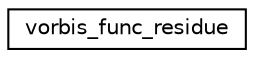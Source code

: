 digraph "Graphical Class Hierarchy"
{
  edge [fontname="Helvetica",fontsize="10",labelfontname="Helvetica",labelfontsize="10"];
  node [fontname="Helvetica",fontsize="10",shape=record];
  rankdir="LR";
  Node1 [label="vorbis_func_residue",height=0.2,width=0.4,color="black", fillcolor="white", style="filled",URL="$structvorbis__func__residue.html"];
}
